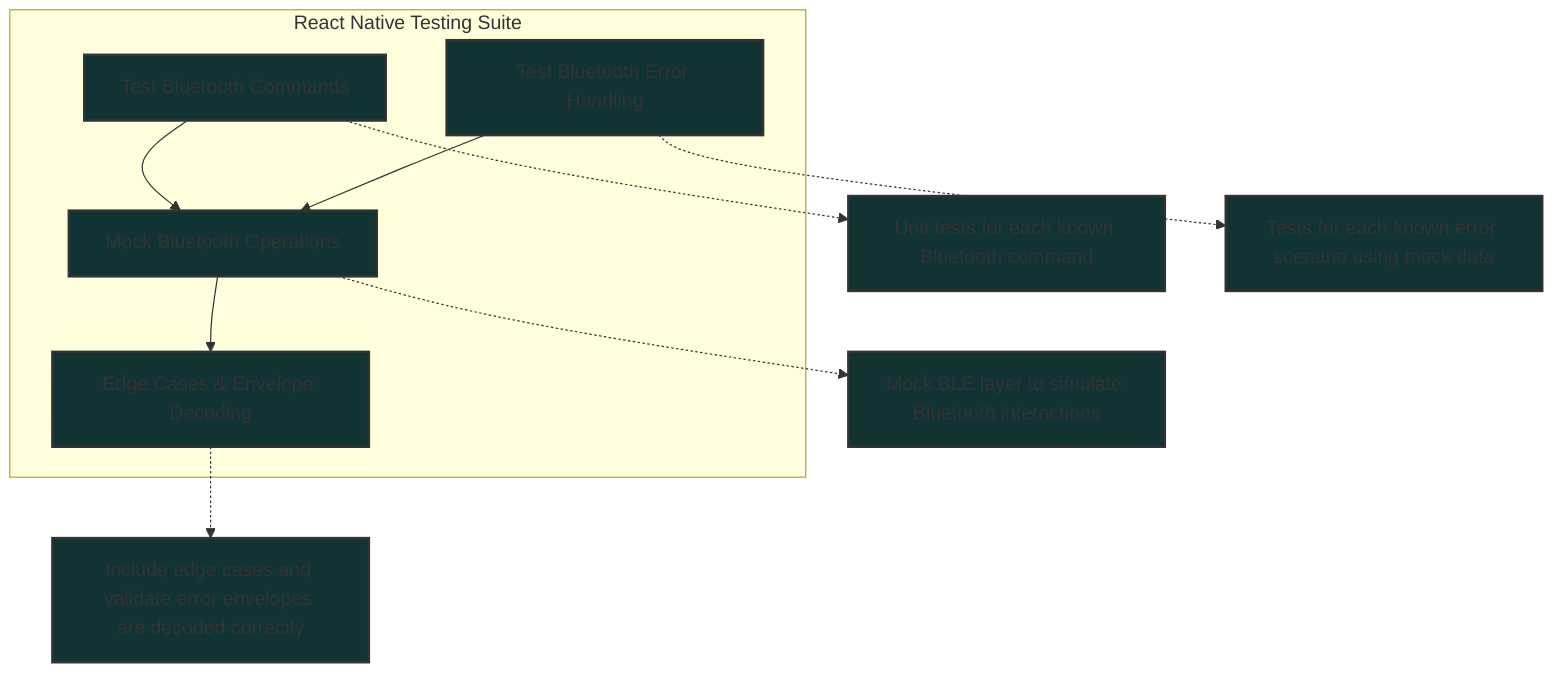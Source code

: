 %%{config: { "theme": null, "themeCSS": "./theme.mmd" }}%%

graph TD
    subgraph React Native Testing Suite
        T1[Test Bluetooth Commands]
        T2[Test Bluetooth Error Handling]
        T3[Mock Bluetooth Operations]
        T4[Edge Cases & Envelope Decoding]
    end
    
    T1 --> T3
    T2 --> T3
    T3 --> T4
    
    N1["Unit tests for each known Bluetooth command"]
    N2["Tests for each known error scenario using mock data"]
    N3["Mock BLE layer to simulate Bluetooth interactions"]
    N4["Include edge cases and validate error envelopes are decoded correctly"]
    
    T1 -.-> N1
    T2 -.-> N2
    T3 -.-> N3
    T4 -.-> N4

    classDef default fill:#133,stroke:#333,stroke-width:2px;